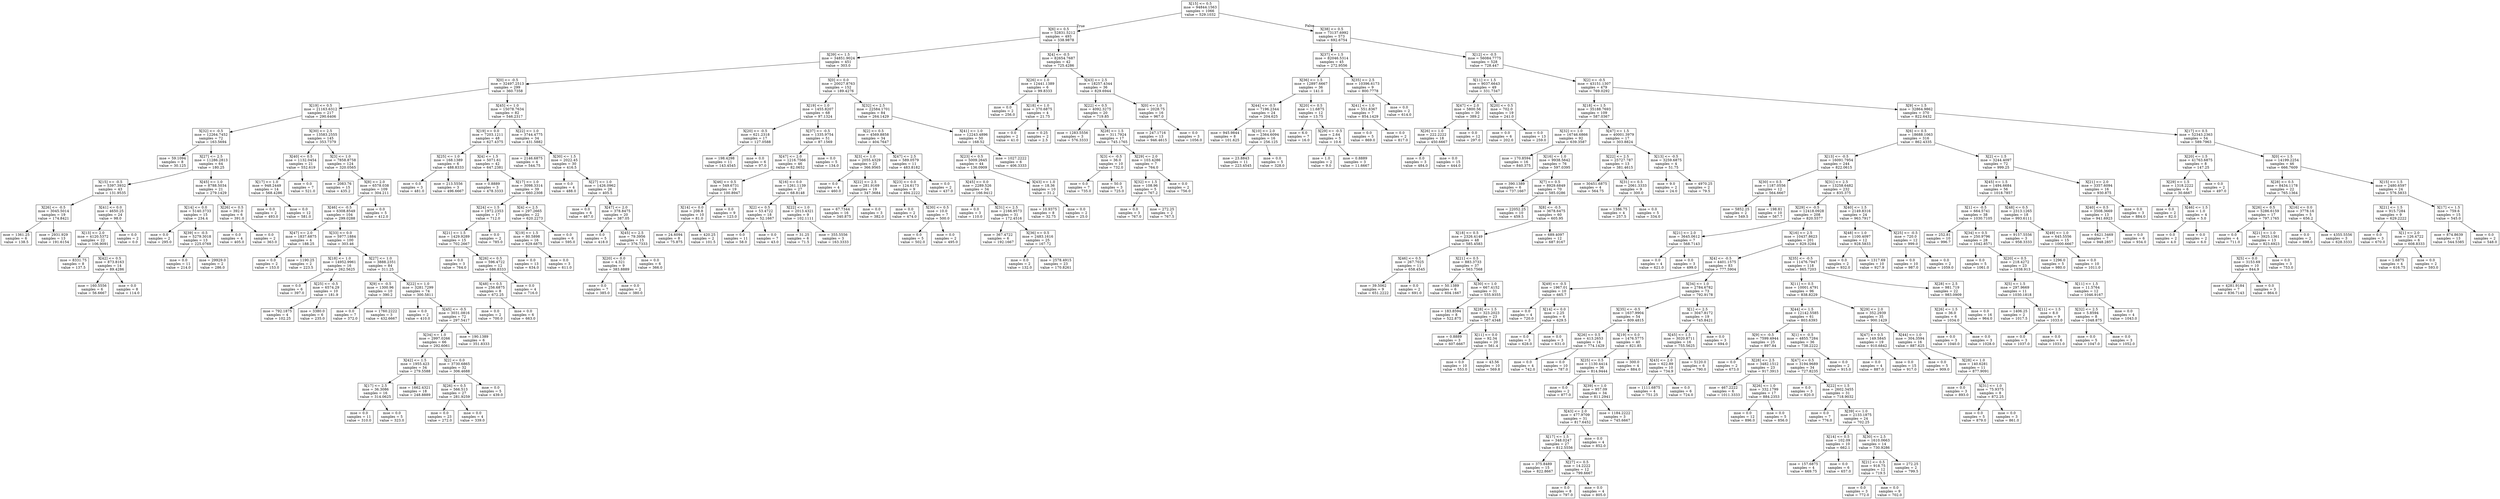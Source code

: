 digraph Tree {
node [shape=box] ;
0 [label="X[15] <= 0.5\nmse = 94844.1563\nsamples = 1066\nvalue = 529.1032"] ;
1 [label="X[6] <= 0.5\nmse = 52831.5212\nsamples = 493\nvalue = 338.9878"] ;
0 -> 1 [labeldistance=2.5, labelangle=45, headlabel="True"] ;
2 [label="X[39] <= 1.5\nmse = 34851.9024\nsamples = 451\nvalue = 303.0"] ;
1 -> 2 ;
3 [label="X[0] <= -0.5\nmse = 32497.2513\nsamples = 299\nvalue = 360.7358"] ;
2 -> 3 ;
4 [label="X[19] <= 0.5\nmse = 21163.6312\nsamples = 217\nvalue = 290.6406"] ;
3 -> 4 ;
5 [label="X[32] <= -0.5\nmse = 12264.7452\nsamples = 72\nvalue = 163.5694"] ;
4 -> 5 ;
6 [label="mse = 59.1094\nsamples = 8\nvalue = 30.125"] ;
5 -> 6 ;
7 [label="X[27] <= 2.5\nmse = 11286.2813\nsamples = 64\nvalue = 180.25"] ;
5 -> 7 ;
8 [label="X[15] <= -0.5\nmse = 5397.3932\nsamples = 43\nvalue = 131.9535"] ;
7 -> 8 ;
9 [label="X[26] <= -0.5\nmse = 3045.5014\nsamples = 19\nvalue = 174.8421"] ;
8 -> 9 ;
10 [label="mse = 1361.25\nsamples = 6\nvalue = 138.5"] ;
9 -> 10 ;
11 [label="mse = 2931.929\nsamples = 13\nvalue = 191.6154"] ;
9 -> 11 ;
12 [label="X[41] <= 0.0\nmse = 4650.25\nsamples = 24\nvalue = 98.0"] ;
8 -> 12 ;
13 [label="X[13] <= 2.0\nmse = 4120.5372\nsamples = 22\nvalue = 106.9091"] ;
12 -> 13 ;
14 [label="mse = 8331.75\nsamples = 8\nvalue = 137.5"] ;
13 -> 14 ;
15 [label="X[42] <= 0.5\nmse = 873.8163\nsamples = 14\nvalue = 89.4286"] ;
13 -> 15 ;
16 [label="mse = 160.5556\nsamples = 6\nvalue = 56.6667"] ;
15 -> 16 ;
17 [label="mse = 0.0\nsamples = 8\nvalue = 114.0"] ;
15 -> 17 ;
18 [label="mse = 0.0\nsamples = 2\nvalue = 0.0"] ;
12 -> 18 ;
19 [label="X[45] <= 1.0\nmse = 8788.5034\nsamples = 21\nvalue = 279.1429"] ;
7 -> 19 ;
20 [label="X[14] <= 0.0\nmse = 5140.3733\nsamples = 15\nvalue = 234.4"] ;
19 -> 20 ;
21 [label="mse = 0.0\nsamples = 2\nvalue = 295.0"] ;
20 -> 21 ;
22 [label="X[39] <= -0.5\nmse = 5279.3018\nsamples = 13\nvalue = 225.0769"] ;
20 -> 22 ;
23 [label="mse = 0.0\nsamples = 11\nvalue = 214.0"] ;
22 -> 23 ;
24 [label="mse = 29929.0\nsamples = 2\nvalue = 286.0"] ;
22 -> 24 ;
25 [label="X[26] <= 0.5\nmse = 392.0\nsamples = 6\nvalue = 391.0"] ;
19 -> 25 ;
26 [label="mse = 0.0\nsamples = 4\nvalue = 405.0"] ;
25 -> 26 ;
27 [label="mse = 0.0\nsamples = 2\nvalue = 363.0"] ;
25 -> 27 ;
28 [label="X[30] <= 2.5\nmse = 13583.2555\nsamples = 145\nvalue = 353.7379"] ;
4 -> 28 ;
29 [label="X[40] <= 0.5\nmse = 1132.0454\nsamples = 21\nvalue = 552.619"] ;
28 -> 29 ;
30 [label="X[17] <= 1.0\nmse = 948.2449\nsamples = 14\nvalue = 568.4286"] ;
29 -> 30 ;
31 [label="mse = 0.0\nsamples = 2\nvalue = 493.0"] ;
30 -> 31 ;
32 [label="mse = 0.0\nsamples = 12\nvalue = 581.0"] ;
30 -> 32 ;
33 [label="mse = 0.0\nsamples = 7\nvalue = 521.0"] ;
29 -> 33 ;
34 [label="X[3] <= 1.0\nmse = 7858.8758\nsamples = 124\nvalue = 320.0565"] ;
28 -> 34 ;
35 [label="mse = 2083.76\nsamples = 15\nvalue = 435.2"] ;
34 -> 35 ;
36 [label="X[8] <= 2.0\nmse = 6578.038\nsamples = 109\nvalue = 304.211"] ;
34 -> 36 ;
37 [label="X[46] <= -0.5\nmse = 6308.8549\nsamples = 104\nvalue = 299.0288"] ;
36 -> 37 ;
38 [label="X[47] <= 2.0\nmse = 1837.6875\nsamples = 4\nvalue = 188.25"] ;
37 -> 38 ;
39 [label="mse = 0.0\nsamples = 2\nvalue = 153.0"] ;
38 -> 39 ;
40 [label="mse = 1190.25\nsamples = 2\nvalue = 223.5"] ;
38 -> 40 ;
41 [label="X[33] <= 0.0\nmse = 5977.1884\nsamples = 100\nvalue = 303.46"] ;
37 -> 41 ;
42 [label="X[18] <= 1.0\nmse = 14952.9961\nsamples = 16\nvalue = 262.5625"] ;
41 -> 42 ;
43 [label="mse = 0.0\nsamples = 6\nvalue = 397.0"] ;
42 -> 43 ;
44 [label="X[25] <= -0.5\nmse = 6574.29\nsamples = 10\nvalue = 181.9"] ;
42 -> 44 ;
45 [label="mse = 792.1875\nsamples = 4\nvalue = 102.25"] ;
44 -> 45 ;
46 [label="mse = 3380.0\nsamples = 6\nvalue = 235.0"] ;
44 -> 46 ;
47 [label="X[27] <= 1.0\nmse = 3888.2351\nsamples = 84\nvalue = 311.25"] ;
41 -> 47 ;
48 [label="X[9] <= -0.5\nmse = 1300.96\nsamples = 10\nvalue = 390.2"] ;
47 -> 48 ;
49 [label="mse = 0.0\nsamples = 7\nvalue = 372.0"] ;
48 -> 49 ;
50 [label="mse = 1760.2222\nsamples = 3\nvalue = 432.6667"] ;
48 -> 50 ;
51 [label="X[22] <= 1.0\nmse = 3281.7299\nsamples = 74\nvalue = 300.5811"] ;
47 -> 51 ;
52 [label="mse = 0.0\nsamples = 2\nvalue = 410.0"] ;
51 -> 52 ;
53 [label="X[45] <= -0.5\nmse = 3031.0816\nsamples = 72\nvalue = 297.5417"] ;
51 -> 53 ;
54 [label="X[34] <= 1.0\nmse = 2997.0266\nsamples = 66\nvalue = 292.6061"] ;
53 -> 54 ;
55 [label="X[42] <= 1.5\nmse = 1955.423\nsamples = 34\nvalue = 279.5588"] ;
54 -> 55 ;
56 [label="X[17] <= 2.5\nmse = 36.3086\nsamples = 16\nvalue = 314.0625"] ;
55 -> 56 ;
57 [label="mse = 0.0\nsamples = 11\nvalue = 310.0"] ;
56 -> 57 ;
58 [label="mse = 0.0\nsamples = 5\nvalue = 323.0"] ;
56 -> 58 ;
59 [label="mse = 1662.4321\nsamples = 18\nvalue = 248.8889"] ;
55 -> 59 ;
60 [label="X[2] <= 0.0\nmse = 3730.6865\nsamples = 32\nvalue = 306.4688"] ;
54 -> 60 ;
61 [label="X[26] <= 0.5\nmse = 566.513\nsamples = 27\nvalue = 281.9259"] ;
60 -> 61 ;
62 [label="mse = 0.0\nsamples = 23\nvalue = 272.0"] ;
61 -> 62 ;
63 [label="mse = 0.0\nsamples = 4\nvalue = 339.0"] ;
61 -> 63 ;
64 [label="mse = 0.0\nsamples = 5\nvalue = 439.0"] ;
60 -> 64 ;
65 [label="mse = 190.1389\nsamples = 6\nvalue = 351.8333"] ;
53 -> 65 ;
66 [label="mse = 0.0\nsamples = 5\nvalue = 412.0"] ;
36 -> 66 ;
67 [label="X[45] <= 1.0\nmse = 15078.7634\nsamples = 82\nvalue = 546.2317"] ;
3 -> 67 ;
68 [label="X[19] <= 0.0\nmse = 7203.1211\nsamples = 48\nvalue = 627.4375"] ;
67 -> 68 ;
69 [label="X[25] <= 1.0\nmse = 168.1389\nsamples = 6\nvalue = 488.8333"] ;
68 -> 69 ;
70 [label="mse = 0.0\nsamples = 3\nvalue = 481.0"] ;
69 -> 70 ;
71 [label="mse = 213.5556\nsamples = 3\nvalue = 496.6667"] ;
69 -> 71 ;
72 [label="X[4] <= 1.5\nmse = 5071.61\nsamples = 42\nvalue = 647.2381"] ;
68 -> 72 ;
73 [label="mse = 0.8889\nsamples = 3\nvalue = 478.3333"] ;
72 -> 73 ;
74 [label="X[17] <= 1.0\nmse = 3098.3314\nsamples = 39\nvalue = 660.2308"] ;
72 -> 74 ;
75 [label="X[24] <= 1.5\nmse = 1972.2353\nsamples = 17\nvalue = 712.0"] ;
74 -> 75 ;
76 [label="X[21] <= 1.5\nmse = 1429.9289\nsamples = 15\nvalue = 702.2667"] ;
75 -> 76 ;
77 [label="mse = 0.0\nsamples = 3\nvalue = 764.0"] ;
76 -> 77 ;
78 [label="X[26] <= 0.5\nmse = 596.4722\nsamples = 12\nvalue = 686.8333"] ;
76 -> 78 ;
79 [label="X[48] <= 0.5\nmse = 256.6875\nsamples = 8\nvalue = 672.25"] ;
78 -> 79 ;
80 [label="mse = 0.0\nsamples = 2\nvalue = 700.0"] ;
79 -> 80 ;
81 [label="mse = 0.0\nsamples = 6\nvalue = 663.0"] ;
79 -> 81 ;
82 [label="mse = 0.0\nsamples = 4\nvalue = 716.0"] ;
78 -> 82 ;
83 [label="mse = 0.0\nsamples = 2\nvalue = 785.0"] ;
75 -> 83 ;
84 [label="X[4] <= 2.5\nmse = 297.2665\nsamples = 22\nvalue = 620.2273"] ;
74 -> 84 ;
85 [label="X[19] <= 1.5\nmse = 80.5898\nsamples = 16\nvalue = 629.6875"] ;
84 -> 85 ;
86 [label="mse = 0.0\nsamples = 13\nvalue = 634.0"] ;
85 -> 86 ;
87 [label="mse = 0.0\nsamples = 3\nvalue = 611.0"] ;
85 -> 87 ;
88 [label="mse = 0.0\nsamples = 6\nvalue = 595.0"] ;
84 -> 88 ;
89 [label="X[22] <= 1.0\nmse = 3744.4775\nsamples = 34\nvalue = 431.5882"] ;
67 -> 89 ;
90 [label="mse = 2146.6875\nsamples = 4\nvalue = 544.75"] ;
89 -> 90 ;
91 [label="X[30] <= 1.5\nmse = 2022.45\nsamples = 30\nvalue = 416.5"] ;
89 -> 91 ;
92 [label="mse = 0.0\nsamples = 4\nvalue = 488.0"] ;
91 -> 92 ;
93 [label="X[27] <= 1.0\nmse = 1426.0962\nsamples = 26\nvalue = 405.5"] ;
91 -> 93 ;
94 [label="mse = 0.0\nsamples = 6\nvalue = 467.0"] ;
93 -> 94 ;
95 [label="X[47] <= 2.0\nmse = 378.8475\nsamples = 20\nvalue = 387.05"] ;
93 -> 95 ;
96 [label="mse = 0.0\nsamples = 5\nvalue = 418.0"] ;
95 -> 96 ;
97 [label="X[45] <= 2.5\nmse = 79.3956\nsamples = 15\nvalue = 376.7333"] ;
95 -> 97 ;
98 [label="X[20] <= 0.0\nmse = 4.321\nsamples = 9\nvalue = 383.8889"] ;
97 -> 98 ;
99 [label="mse = 0.0\nsamples = 7\nvalue = 385.0"] ;
98 -> 99 ;
100 [label="mse = 0.0\nsamples = 2\nvalue = 380.0"] ;
98 -> 100 ;
101 [label="mse = 0.0\nsamples = 6\nvalue = 366.0"] ;
97 -> 101 ;
102 [label="X[0] <= 0.0\nmse = 20027.8763\nsamples = 152\nvalue = 189.4276"] ;
2 -> 102 ;
103 [label="X[19] <= 1.0\nmse = 1455.8207\nsamples = 68\nvalue = 97.1324"] ;
102 -> 103 ;
104 [label="X[20] <= -0.5\nmse = 621.2318\nsamples = 17\nvalue = 127.0588"] ;
103 -> 104 ;
105 [label="mse = 198.4298\nsamples = 11\nvalue = 143.4545"] ;
104 -> 105 ;
106 [label="mse = 0.0\nsamples = 6\nvalue = 97.0"] ;
104 -> 106 ;
107 [label="X[37] <= -0.5\nmse = 1335.9754\nsamples = 51\nvalue = 87.1569"] ;
103 -> 107 ;
108 [label="X[47] <= 2.0\nmse = 1216.7566\nsamples = 46\nvalue = 82.0652"] ;
107 -> 108 ;
109 [label="X[46] <= 0.5\nmse = 549.6731\nsamples = 19\nvalue = 100.8947"] ;
108 -> 109 ;
110 [label="X[14] <= 0.0\nmse = 208.8\nsamples = 10\nvalue = 81.0"] ;
109 -> 110 ;
111 [label="mse = 24.6094\nsamples = 8\nvalue = 75.875"] ;
110 -> 111 ;
112 [label="mse = 420.25\nsamples = 2\nvalue = 101.5"] ;
110 -> 112 ;
113 [label="mse = 0.0\nsamples = 9\nvalue = 123.0"] ;
109 -> 113 ;
114 [label="X[16] <= 0.0\nmse = 1261.1139\nsamples = 27\nvalue = 68.8148"] ;
108 -> 114 ;
115 [label="X[2] <= 0.5\nmse = 53.4722\nsamples = 18\nvalue = 52.1667"] ;
114 -> 115 ;
116 [label="mse = 0.0\nsamples = 11\nvalue = 58.0"] ;
115 -> 116 ;
117 [label="mse = 0.0\nsamples = 7\nvalue = 43.0"] ;
115 -> 117 ;
118 [label="X[22] <= 1.0\nmse = 2013.4321\nsamples = 9\nvalue = 102.1111"] ;
114 -> 118 ;
119 [label="mse = 31.25\nsamples = 6\nvalue = 71.5"] ;
118 -> 119 ;
120 [label="mse = 355.5556\nsamples = 3\nvalue = 163.3333"] ;
118 -> 120 ;
121 [label="mse = 0.0\nsamples = 5\nvalue = 134.0"] ;
107 -> 121 ;
122 [label="X[32] <= 2.5\nmse = 22584.1701\nsamples = 84\nvalue = 264.1429"] ;
102 -> 122 ;
123 [label="X[2] <= 0.5\nmse = 4569.8858\nsamples = 34\nvalue = 404.7647"] ;
122 -> 123 ;
124 [label="X[3] <= 1.0\nmse = 2055.4329\nsamples = 23\nvalue = 366.9565"] ;
123 -> 124 ;
125 [label="mse = 0.0\nsamples = 4\nvalue = 460.0"] ;
124 -> 125 ;
126 [label="X[22] <= 2.5\nmse = 281.9169\nsamples = 19\nvalue = 347.3684"] ;
124 -> 126 ;
127 [label="mse = 67.7344\nsamples = 16\nvalue = 340.875"] ;
126 -> 127 ;
128 [label="mse = 0.0\nsamples = 3\nvalue = 382.0"] ;
126 -> 128 ;
129 [label="X[47] <= 2.5\nmse = 589.0579\nsamples = 11\nvalue = 483.8182"] ;
123 -> 129 ;
130 [label="X[23] <= 0.0\nmse = 124.6173\nsamples = 9\nvalue = 494.2222"] ;
129 -> 130 ;
131 [label="mse = 0.0\nsamples = 2\nvalue = 474.0"] ;
130 -> 131 ;
132 [label="X[30] <= 0.5\nmse = 10.0\nsamples = 7\nvalue = 500.0"] ;
130 -> 132 ;
133 [label="mse = 0.0\nsamples = 5\nvalue = 502.0"] ;
132 -> 133 ;
134 [label="mse = 0.0\nsamples = 2\nvalue = 495.0"] ;
132 -> 134 ;
135 [label="mse = 0.0\nsamples = 2\nvalue = 437.0"] ;
129 -> 135 ;
136 [label="X[41] <= 1.0\nmse = 12243.4896\nsamples = 50\nvalue = 168.52"] ;
122 -> 136 ;
137 [label="X[23] <= 0.5\nmse = 5009.2645\nsamples = 44\nvalue = 136.0909"] ;
136 -> 137 ;
138 [label="X[45] <= 0.0\nmse = 2289.526\nsamples = 34\nvalue = 166.9412"] ;
137 -> 138 ;
139 [label="mse = 0.0\nsamples = 3\nvalue = 110.0"] ;
138 -> 139 ;
140 [label="X[31] <= 2.5\nmse = 2166.9573\nsamples = 31\nvalue = 172.4516"] ;
138 -> 140 ;
141 [label="mse = 367.4722\nsamples = 6\nvalue = 192.1667"] ;
140 -> 141 ;
142 [label="X[36] <= 0.5\nmse = 2483.1616\nsamples = 25\nvalue = 167.72"] ;
140 -> 142 ;
143 [label="mse = 0.0\nsamples = 2\nvalue = 132.0"] ;
142 -> 143 ;
144 [label="mse = 2578.4915\nsamples = 23\nvalue = 170.8261"] ;
142 -> 144 ;
145 [label="X[43] <= 1.0\nmse = 18.36\nsamples = 10\nvalue = 31.2"] ;
137 -> 145 ;
146 [label="mse = 10.9375\nsamples = 8\nvalue = 32.75"] ;
145 -> 146 ;
147 [label="mse = 0.0\nsamples = 2\nvalue = 25.0"] ;
145 -> 147 ;
148 [label="mse = 1027.2222\nsamples = 6\nvalue = 406.3333"] ;
136 -> 148 ;
149 [label="X[4] <= -0.5\nmse = 82654.7687\nsamples = 42\nvalue = 725.4286"] ;
1 -> 149 ;
150 [label="X[26] <= 1.0\nmse = 12441.1389\nsamples = 6\nvalue = 99.8333"] ;
149 -> 150 ;
151 [label="mse = 0.0\nsamples = 2\nvalue = 256.0"] ;
150 -> 151 ;
152 [label="X[18] <= 1.0\nmse = 370.6875\nsamples = 4\nvalue = 21.75"] ;
150 -> 152 ;
153 [label="mse = 0.0\nsamples = 2\nvalue = 41.0"] ;
152 -> 153 ;
154 [label="mse = 0.25\nsamples = 2\nvalue = 2.5"] ;
152 -> 154 ;
155 [label="X[43] <= 2.5\nmse = 18257.4344\nsamples = 36\nvalue = 829.6944"] ;
149 -> 155 ;
156 [label="X[22] <= 0.5\nmse = 4092.3275\nsamples = 20\nvalue = 719.85"] ;
155 -> 156 ;
157 [label="mse = 1283.5556\nsamples = 3\nvalue = 576.3333"] ;
156 -> 157 ;
158 [label="X[28] <= 1.5\nmse = 311.7924\nsamples = 17\nvalue = 745.1765"] ;
156 -> 158 ;
159 [label="X[3] <= -0.5\nmse = 36.0\nsamples = 10\nvalue = 732.0"] ;
158 -> 159 ;
160 [label="mse = 0.0\nsamples = 7\nvalue = 735.0"] ;
159 -> 160 ;
161 [label="mse = 50.0\nsamples = 3\nvalue = 725.0"] ;
159 -> 161 ;
162 [label="X[29] <= 2.0\nmse = 103.4286\nsamples = 7\nvalue = 764.0"] ;
158 -> 162 ;
163 [label="X[32] <= 1.5\nmse = 108.96\nsamples = 5\nvalue = 767.2"] ;
162 -> 163 ;
164 [label="mse = 0.0\nsamples = 3\nvalue = 767.0"] ;
163 -> 164 ;
165 [label="mse = 272.25\nsamples = 2\nvalue = 767.5"] ;
163 -> 165 ;
166 [label="mse = 0.0\nsamples = 2\nvalue = 756.0"] ;
162 -> 166 ;
167 [label="X[0] <= 1.0\nmse = 2028.75\nsamples = 16\nvalue = 967.0"] ;
155 -> 167 ;
168 [label="mse = 247.1716\nsamples = 13\nvalue = 946.4615"] ;
167 -> 168 ;
169 [label="mse = 0.0\nsamples = 3\nvalue = 1056.0"] ;
167 -> 169 ;
170 [label="X[38] <= 0.5\nmse = 73137.6992\nsamples = 573\nvalue = 692.6754"] ;
0 -> 170 [labeldistance=2.5, labelangle=-45, headlabel="False"] ;
171 [label="X[37] <= 1.5\nmse = 82046.5314\nsamples = 45\nvalue = 272.9556"] ;
170 -> 171 ;
172 [label="X[36] <= 1.5\nmse = 12897.6667\nsamples = 36\nvalue = 141.0"] ;
171 -> 172 ;
173 [label="X[44] <= -0.5\nmse = 7196.2344\nsamples = 24\nvalue = 204.625"] ;
172 -> 173 ;
174 [label="mse = 945.9844\nsamples = 8\nvalue = 101.625"] ;
173 -> 174 ;
175 [label="X[10] <= 2.0\nmse = 2364.6094\nsamples = 16\nvalue = 256.125"] ;
173 -> 175 ;
176 [label="mse = 23.8843\nsamples = 11\nvalue = 223.4545"] ;
175 -> 176 ;
177 [label="mse = 0.0\nsamples = 5\nvalue = 328.0"] ;
175 -> 177 ;
178 [label="X[20] <= 0.5\nmse = 11.6875\nsamples = 12\nvalue = 13.75"] ;
172 -> 178 ;
179 [label="mse = 6.0\nsamples = 7\nvalue = 16.0"] ;
178 -> 179 ;
180 [label="X[29] <= -0.5\nmse = 2.64\nsamples = 5\nvalue = 10.6"] ;
178 -> 180 ;
181 [label="mse = 1.0\nsamples = 2\nvalue = 9.0"] ;
180 -> 181 ;
182 [label="mse = 0.8889\nsamples = 3\nvalue = 11.6667"] ;
180 -> 182 ;
183 [label="X[35] <= 2.5\nmse = 10396.6173\nsamples = 9\nvalue = 800.7778"] ;
171 -> 183 ;
184 [label="X[41] <= 1.0\nmse = 551.8367\nsamples = 7\nvalue = 854.1429"] ;
183 -> 184 ;
185 [label="mse = 0.0\nsamples = 5\nvalue = 869.0"] ;
184 -> 185 ;
186 [label="mse = 0.0\nsamples = 2\nvalue = 817.0"] ;
184 -> 186 ;
187 [label="mse = 0.0\nsamples = 2\nvalue = 614.0"] ;
183 -> 187 ;
188 [label="X[12] <= -0.5\nmse = 56084.7775\nsamples = 528\nvalue = 728.447"] ;
170 -> 188 ;
189 [label="X[11] <= 1.5\nmse = 9037.6643\nsamples = 49\nvalue = 331.7347"] ;
188 -> 189 ;
190 [label="X[47] <= 2.0\nmse = 5800.56\nsamples = 30\nvalue = 389.2"] ;
189 -> 190 ;
191 [label="X[26] <= 1.0\nmse = 222.2222\nsamples = 18\nvalue = 450.6667"] ;
190 -> 191 ;
192 [label="mse = 0.0\nsamples = 3\nvalue = 484.0"] ;
191 -> 192 ;
193 [label="mse = 0.0\nsamples = 15\nvalue = 444.0"] ;
191 -> 193 ;
194 [label="mse = 0.0\nsamples = 12\nvalue = 297.0"] ;
190 -> 194 ;
195 [label="X[20] <= 0.5\nmse = 702.0\nsamples = 19\nvalue = 241.0"] ;
189 -> 195 ;
196 [label="mse = 0.0\nsamples = 6\nvalue = 202.0"] ;
195 -> 196 ;
197 [label="mse = 0.0\nsamples = 13\nvalue = 259.0"] ;
195 -> 197 ;
198 [label="X[2] <= -0.5\nmse = 43151.1307\nsamples = 479\nvalue = 769.0292"] ;
188 -> 198 ;
199 [label="X[18] <= 1.5\nmse = 35188.7693\nsamples = 109\nvalue = 587.0367"] ;
198 -> 199 ;
200 [label="X[32] <= 1.0\nmse = 16746.6866\nsamples = 92\nvalue = 639.3587"] ;
199 -> 200 ;
201 [label="mse = 170.8594\nsamples = 16\nvalue = 840.375"] ;
200 -> 201 ;
202 [label="X[16] <= 1.0\nmse = 9938.5642\nsamples = 76\nvalue = 597.0395"] ;
200 -> 202 ;
203 [label="mse = 390.1389\nsamples = 6\nvalue = 737.1667"] ;
202 -> 203 ;
204 [label="X[7] <= 0.5\nmse = 8929.6849\nsamples = 70\nvalue = 585.0286"] ;
202 -> 204 ;
205 [label="mse = 22052.25\nsamples = 10\nvalue = 459.5"] ;
204 -> 205 ;
206 [label="X[8] <= -0.5\nmse = 3678.6475\nsamples = 60\nvalue = 605.95"] ;
204 -> 206 ;
207 [label="X[18] <= 0.5\nmse = 2326.4149\nsamples = 48\nvalue = 585.4583"] ;
206 -> 207 ;
208 [label="X[46] <= 0.5\nmse = 267.7025\nsamples = 11\nvalue = 658.4545"] ;
207 -> 208 ;
209 [label="mse = 39.5062\nsamples = 9\nvalue = 651.2222"] ;
208 -> 209 ;
210 [label="mse = 0.0\nsamples = 2\nvalue = 691.0"] ;
208 -> 210 ;
211 [label="X[21] <= 0.5\nmse = 883.3733\nsamples = 37\nvalue = 563.7568"] ;
207 -> 211 ;
212 [label="mse = 50.1389\nsamples = 6\nvalue = 604.1667"] ;
211 -> 212 ;
213 [label="X[30] <= 1.0\nmse = 667.4152\nsamples = 31\nvalue = 555.9355"] ;
211 -> 213 ;
214 [label="mse = 183.8594\nsamples = 8\nvalue = 522.875"] ;
213 -> 214 ;
215 [label="X[28] <= 1.5\nmse = 323.2023\nsamples = 23\nvalue = 567.4348"] ;
213 -> 215 ;
216 [label="mse = 0.8889\nsamples = 3\nvalue = 607.6667"] ;
215 -> 216 ;
217 [label="X[11] <= 0.0\nmse = 92.34\nsamples = 20\nvalue = 561.4"] ;
215 -> 217 ;
218 [label="mse = 0.0\nsamples = 10\nvalue = 553.0"] ;
217 -> 218 ;
219 [label="mse = 43.56\nsamples = 10\nvalue = 569.8"] ;
217 -> 219 ;
220 [label="mse = 689.4097\nsamples = 12\nvalue = 687.9167"] ;
206 -> 220 ;
221 [label="X[47] <= 1.5\nmse = 40001.3979\nsamples = 17\nvalue = 303.8824"] ;
199 -> 221 ;
222 [label="X[22] <= 2.5\nmse = 25727.787\nsamples = 13\nvalue = 381.4615"] ;
221 -> 222 ;
223 [label="mse = 30451.6875\nsamples = 4\nvalue = 564.75"] ;
222 -> 223 ;
224 [label="X[31] <= 0.5\nmse = 2061.3333\nsamples = 9\nvalue = 300.0"] ;
222 -> 224 ;
225 [label="mse = 1386.75\nsamples = 4\nvalue = 257.5"] ;
224 -> 225 ;
226 [label="mse = 0.0\nsamples = 5\nvalue = 334.0"] ;
224 -> 226 ;
227 [label="X[13] <= -0.5\nmse = 3259.6875\nsamples = 4\nvalue = 51.75"] ;
221 -> 227 ;
228 [label="mse = 9.0\nsamples = 2\nvalue = 24.0"] ;
227 -> 228 ;
229 [label="mse = 4970.25\nsamples = 2\nvalue = 79.5"] ;
227 -> 229 ;
230 [label="X[9] <= 1.5\nmse = 32864.9862\nsamples = 370\nvalue = 822.6432"] ;
198 -> 230 ;
231 [label="X[6] <= 0.5\nmse = 18688.1063\nsamples = 316\nvalue = 862.4335"] ;
230 -> 231 ;
232 [label="X[13] <= -0.5\nmse = 16091.7954\nsamples = 244\nvalue = 822.0615"] ;
231 -> 232 ;
233 [label="X[30] <= 0.5\nmse = 1187.0556\nsamples = 12\nvalue = 564.6667"] ;
232 -> 233 ;
234 [label="mse = 5852.25\nsamples = 2\nvalue = 549.5"] ;
233 -> 234 ;
235 [label="mse = 198.81\nsamples = 10\nvalue = 567.7"] ;
233 -> 235 ;
236 [label="X[31] <= 2.5\nmse = 13258.6482\nsamples = 232\nvalue = 835.375"] ;
232 -> 236 ;
237 [label="X[29] <= -0.5\nmse = 12418.0928\nsamples = 208\nvalue = 820.5577"] ;
236 -> 237 ;
238 [label="X[21] <= 2.0\nmse = 3645.0612\nsamples = 7\nvalue = 568.7143"] ;
237 -> 238 ;
239 [label="mse = 0.0\nsamples = 4\nvalue = 621.0"] ;
238 -> 239 ;
240 [label="mse = 0.0\nsamples = 3\nvalue = 499.0"] ;
238 -> 240 ;
241 [label="X[16] <= 2.5\nmse = 10437.8623\nsamples = 201\nvalue = 829.3284"] ;
237 -> 241 ;
242 [label="X[4] <= -0.5\nmse = 4401.1575\nsamples = 83\nvalue = 777.5904"] ;
241 -> 242 ;
243 [label="X[49] <= -0.5\nmse = 1967.01\nsamples = 10\nvalue = 665.7"] ;
242 -> 243 ;
244 [label="mse = 0.0\nsamples = 4\nvalue = 720.0"] ;
243 -> 244 ;
245 [label="X[14] <= 0.0\nmse = 2.25\nsamples = 6\nvalue = 629.5"] ;
243 -> 245 ;
246 [label="mse = 0.0\nsamples = 3\nvalue = 628.0"] ;
245 -> 246 ;
247 [label="mse = 0.0\nsamples = 3\nvalue = 631.0"] ;
245 -> 247 ;
248 [label="X[34] <= 1.0\nmse = 2784.6782\nsamples = 73\nvalue = 792.9178"] ;
242 -> 248 ;
249 [label="X[35] <= -0.5\nmse = 1637.9904\nsamples = 54\nvalue = 809.4815"] ;
248 -> 249 ;
250 [label="X[26] <= 0.5\nmse = 413.2653\nsamples = 14\nvalue = 774.1429"] ;
249 -> 250 ;
251 [label="mse = 0.0\nsamples = 4\nvalue = 742.0"] ;
250 -> 251 ;
252 [label="mse = 0.0\nsamples = 10\nvalue = 787.0"] ;
250 -> 252 ;
253 [label="X[19] <= 0.0\nmse = 1476.5775\nsamples = 40\nvalue = 821.85"] ;
249 -> 253 ;
254 [label="X[25] <= 0.5\nmse = 1130.4414\nsamples = 36\nvalue = 814.9444"] ;
253 -> 254 ;
255 [label="mse = 0.0\nsamples = 2\nvalue = 877.0"] ;
254 -> 255 ;
256 [label="X[39] <= 1.0\nmse = 957.09\nsamples = 34\nvalue = 811.2941"] ;
254 -> 256 ;
257 [label="X[43] <= 2.0\nmse = 477.9709\nsamples = 31\nvalue = 817.6452"] ;
256 -> 257 ;
258 [label="X[17] <= 1.5\nmse = 348.0247\nsamples = 27\nvalue = 812.5556"] ;
257 -> 258 ;
259 [label="mse = 375.8489\nsamples = 15\nvalue = 822.8667"] ;
258 -> 259 ;
260 [label="X[27] <= 0.5\nmse = 14.2222\nsamples = 12\nvalue = 799.6667"] ;
258 -> 260 ;
261 [label="mse = 0.0\nsamples = 8\nvalue = 797.0"] ;
260 -> 261 ;
262 [label="mse = 0.0\nsamples = 4\nvalue = 805.0"] ;
260 -> 262 ;
263 [label="mse = 0.0\nsamples = 4\nvalue = 852.0"] ;
257 -> 263 ;
264 [label="mse = 1184.2222\nsamples = 3\nvalue = 745.6667"] ;
256 -> 264 ;
265 [label="mse = 300.0\nsamples = 4\nvalue = 884.0"] ;
253 -> 265 ;
266 [label="X[1] <= 2.5\nmse = 3047.8172\nsamples = 19\nvalue = 745.8421"] ;
248 -> 266 ;
267 [label="X[45] <= 1.5\nmse = 3020.8711\nsamples = 16\nvalue = 755.5625"] ;
266 -> 267 ;
268 [label="X[43] <= 2.0\nmse = 622.89\nsamples = 10\nvalue = 734.9"] ;
267 -> 268 ;
269 [label="mse = 1111.6875\nsamples = 4\nvalue = 751.25"] ;
268 -> 269 ;
270 [label="mse = 0.0\nsamples = 6\nvalue = 724.0"] ;
268 -> 270 ;
271 [label="mse = 5120.0\nsamples = 6\nvalue = 790.0"] ;
267 -> 271 ;
272 [label="mse = 0.0\nsamples = 3\nvalue = 694.0"] ;
266 -> 272 ;
273 [label="X[35] <= -0.5\nmse = 11476.7947\nsamples = 118\nvalue = 865.7203"] ;
241 -> 273 ;
274 [label="X[11] <= 0.5\nmse = 10001.4791\nsamples = 96\nvalue = 838.8229"] ;
273 -> 274 ;
275 [label="X[44] <= 1.5\nmse = 12142.5585\nsamples = 61\nvalue = 803.6393"] ;
274 -> 275 ;
276 [label="X[9] <= -0.5\nmse = 7599.4944\nsamples = 25\nvalue = 897.84"] ;
275 -> 276 ;
277 [label="mse = 0.0\nsamples = 2\nvalue = 673.0"] ;
276 -> 277 ;
278 [label="X[28] <= 2.5\nmse = 3482.1512\nsamples = 23\nvalue = 917.3913"] ;
276 -> 278 ;
279 [label="mse = 467.2222\nsamples = 6\nvalue = 1011.3333"] ;
278 -> 279 ;
280 [label="X[26] <= 1.0\nmse = 332.1799\nsamples = 17\nvalue = 884.2353"] ;
278 -> 280 ;
281 [label="mse = 0.0\nsamples = 12\nvalue = 896.0"] ;
280 -> 281 ;
282 [label="mse = 0.0\nsamples = 5\nvalue = 856.0"] ;
280 -> 282 ;
283 [label="X[1] <= -0.5\nmse = 4855.7284\nsamples = 36\nvalue = 738.2222"] ;
275 -> 283 ;
284 [label="X[47] <= 0.5\nmse = 3194.9689\nsamples = 34\nvalue = 727.8235"] ;
283 -> 284 ;
285 [label="mse = 0.0\nsamples = 3\nvalue = 820.0"] ;
284 -> 285 ;
286 [label="X[22] <= 1.5\nmse = 2602.3455\nsamples = 31\nvalue = 718.9032"] ;
284 -> 286 ;
287 [label="mse = 0.0\nsamples = 7\nvalue = 776.0"] ;
286 -> 287 ;
288 [label="X[39] <= 1.0\nmse = 2133.1875\nsamples = 24\nvalue = 702.25"] ;
286 -> 288 ;
289 [label="X[14] <= 0.5\nmse = 102.09\nsamples = 10\nvalue = 662.1"] ;
288 -> 289 ;
290 [label="mse = 157.6875\nsamples = 4\nvalue = 669.75"] ;
289 -> 290 ;
291 [label="mse = 0.0\nsamples = 6\nvalue = 657.0"] ;
289 -> 291 ;
292 [label="X[30] <= 2.5\nmse = 1610.0663\nsamples = 14\nvalue = 730.9286"] ;
288 -> 292 ;
293 [label="X[21] <= 0.5\nmse = 918.75\nsamples = 12\nvalue = 719.5"] ;
292 -> 293 ;
294 [label="mse = 0.0\nsamples = 3\nvalue = 772.0"] ;
293 -> 294 ;
295 [label="mse = 0.0\nsamples = 9\nvalue = 702.0"] ;
293 -> 295 ;
296 [label="mse = 272.25\nsamples = 2\nvalue = 799.5"] ;
292 -> 296 ;
297 [label="mse = 0.0\nsamples = 2\nvalue = 915.0"] ;
283 -> 297 ;
298 [label="X[29] <= 2.0\nmse = 352.2939\nsamples = 35\nvalue = 900.1429"] ;
274 -> 298 ;
299 [label="X[47] <= 0.5\nmse = 149.5845\nsamples = 19\nvalue = 910.6842"] ;
298 -> 299 ;
300 [label="mse = 0.0\nsamples = 4\nvalue = 887.0"] ;
299 -> 300 ;
301 [label="mse = 0.0\nsamples = 15\nvalue = 917.0"] ;
299 -> 301 ;
302 [label="X[44] <= 1.0\nmse = 304.3594\nsamples = 16\nvalue = 887.625"] ;
298 -> 302 ;
303 [label="mse = 0.0\nsamples = 5\nvalue = 909.0"] ;
302 -> 303 ;
304 [label="X[28] <= 1.0\nmse = 140.6281\nsamples = 11\nvalue = 877.9091"] ;
302 -> 304 ;
305 [label="mse = 0.0\nsamples = 3\nvalue = 893.0"] ;
304 -> 305 ;
306 [label="X[31] <= 1.0\nmse = 75.9375\nsamples = 8\nvalue = 872.25"] ;
304 -> 306 ;
307 [label="mse = 0.0\nsamples = 5\nvalue = 879.0"] ;
306 -> 307 ;
308 [label="mse = 0.0\nsamples = 3\nvalue = 861.0"] ;
306 -> 308 ;
309 [label="X[28] <= 2.5\nmse = 981.719\nsamples = 22\nvalue = 983.0909"] ;
273 -> 309 ;
310 [label="X[26] <= 1.5\nmse = 36.0\nsamples = 6\nvalue = 1034.0"] ;
309 -> 310 ;
311 [label="mse = 0.0\nsamples = 3\nvalue = 1040.0"] ;
310 -> 311 ;
312 [label="mse = 0.0\nsamples = 3\nvalue = 1028.0"] ;
310 -> 312 ;
313 [label="mse = 0.0\nsamples = 16\nvalue = 964.0"] ;
309 -> 313 ;
314 [label="X[40] <= 1.5\nmse = 2149.8316\nsamples = 24\nvalue = 963.7917"] ;
236 -> 314 ;
315 [label="X[48] <= 1.0\nmse = 1100.4097\nsamples = 12\nvalue = 928.5833"] ;
314 -> 315 ;
316 [label="mse = 0.0\nsamples = 2\nvalue = 932.0"] ;
315 -> 316 ;
317 [label="mse = 1317.69\nsamples = 10\nvalue = 927.9"] ;
315 -> 317 ;
318 [label="X[25] <= -0.5\nmse = 720.0\nsamples = 12\nvalue = 999.0"] ;
314 -> 318 ;
319 [label="mse = 0.0\nsamples = 10\nvalue = 987.0"] ;
318 -> 319 ;
320 [label="mse = 0.0\nsamples = 2\nvalue = 1059.0"] ;
318 -> 320 ;
321 [label="X[2] <= 1.5\nmse = 3244.4097\nsamples = 72\nvalue = 999.25"] ;
231 -> 321 ;
322 [label="X[45] <= 1.5\nmse = 1494.6684\nsamples = 56\nvalue = 1018.7857"] ;
321 -> 322 ;
323 [label="X[1] <= -0.5\nmse = 664.5741\nsamples = 38\nvalue = 1030.7105"] ;
322 -> 323 ;
324 [label="mse = 252.81\nsamples = 10\nvalue = 996.7"] ;
323 -> 324 ;
325 [label="X[34] <= 0.5\nmse = 250.9796\nsamples = 28\nvalue = 1042.8571"] ;
323 -> 325 ;
326 [label="mse = 0.0\nsamples = 5\nvalue = 1061.0"] ;
325 -> 326 ;
327 [label="X[20] <= 0.5\nmse = 218.4272\nsamples = 23\nvalue = 1038.913"] ;
325 -> 327 ;
328 [label="X[5] <= 1.5\nmse = 297.9669\nsamples = 11\nvalue = 1030.1818"] ;
327 -> 328 ;
329 [label="mse = 1406.25\nsamples = 2\nvalue = 1017.5"] ;
328 -> 329 ;
330 [label="X[11] <= 1.5\nmse = 8.0\nsamples = 9\nvalue = 1033.0"] ;
328 -> 330 ;
331 [label="mse = 0.0\nsamples = 3\nvalue = 1037.0"] ;
330 -> 331 ;
332 [label="mse = 0.0\nsamples = 6\nvalue = 1031.0"] ;
330 -> 332 ;
333 [label="X[11] <= 1.5\nmse = 11.5764\nsamples = 12\nvalue = 1046.9167"] ;
327 -> 333 ;
334 [label="X[32] <= 2.5\nmse = 5.8594\nsamples = 8\nvalue = 1048.875"] ;
333 -> 334 ;
335 [label="mse = 0.0\nsamples = 5\nvalue = 1047.0"] ;
334 -> 335 ;
336 [label="mse = 0.0\nsamples = 3\nvalue = 1052.0"] ;
334 -> 336 ;
337 [label="mse = 0.0\nsamples = 4\nvalue = 1043.0"] ;
333 -> 337 ;
338 [label="X[48] <= 0.5\nmse = 2313.1265\nsamples = 18\nvalue = 993.6111"] ;
322 -> 338 ;
339 [label="mse = 9157.5556\nsamples = 3\nvalue = 958.3333"] ;
338 -> 339 ;
340 [label="X[49] <= 1.0\nmse = 645.5556\nsamples = 15\nvalue = 1000.6667"] ;
338 -> 340 ;
341 [label="mse = 1296.0\nsamples = 5\nvalue = 980.0"] ;
340 -> 341 ;
342 [label="mse = 0.0\nsamples = 10\nvalue = 1011.0"] ;
340 -> 342 ;
343 [label="X[21] <= 2.0\nmse = 3357.6094\nsamples = 16\nvalue = 930.875"] ;
321 -> 343 ;
344 [label="X[40] <= 0.5\nmse = 3508.3669\nsamples = 13\nvalue = 941.6923"] ;
343 -> 344 ;
345 [label="mse = 6421.3469\nsamples = 7\nvalue = 948.2857"] ;
344 -> 345 ;
346 [label="mse = 0.0\nsamples = 6\nvalue = 934.0"] ;
344 -> 346 ;
347 [label="mse = 0.0\nsamples = 3\nvalue = 884.0"] ;
343 -> 347 ;
348 [label="X[17] <= 0.5\nmse = 52343.2363\nsamples = 54\nvalue = 589.7963"] ;
230 -> 348 ;
349 [label="X[20] <= 1.5\nmse = 41763.6875\nsamples = 8\nvalue = 147.25"] ;
348 -> 349 ;
350 [label="X[29] <= 1.5\nmse = 1318.2222\nsamples = 6\nvalue = 30.6667"] ;
349 -> 350 ;
351 [label="mse = 0.0\nsamples = 2\nvalue = 82.0"] ;
350 -> 351 ;
352 [label="X[46] <= 1.5\nmse = 1.0\nsamples = 4\nvalue = 5.0"] ;
350 -> 352 ;
353 [label="mse = 0.0\nsamples = 2\nvalue = 4.0"] ;
352 -> 353 ;
354 [label="mse = 0.0\nsamples = 2\nvalue = 6.0"] ;
352 -> 354 ;
355 [label="mse = 0.0\nsamples = 2\nvalue = 497.0"] ;
349 -> 355 ;
356 [label="X[0] <= 1.5\nmse = 14199.2254\nsamples = 46\nvalue = 666.7609"] ;
348 -> 356 ;
357 [label="X[28] <= 0.5\nmse = 8434.1178\nsamples = 22\nvalue = 765.1364"] ;
356 -> 357 ;
358 [label="X[26] <= 0.5\nmse = 5286.6159\nsamples = 17\nvalue = 797.1765"] ;
357 -> 358 ;
359 [label="mse = 0.0\nsamples = 4\nvalue = 711.0"] ;
358 -> 359 ;
360 [label="X[21] <= 1.0\nmse = 3925.1361\nsamples = 13\nvalue = 823.6923"] ;
358 -> 360 ;
361 [label="X[5] <= 0.0\nmse = 3153.69\nsamples = 10\nvalue = 844.9"] ;
360 -> 361 ;
362 [label="mse = 4281.9184\nsamples = 7\nvalue = 836.7143"] ;
361 -> 362 ;
363 [label="mse = 0.0\nsamples = 3\nvalue = 864.0"] ;
361 -> 363 ;
364 [label="mse = 0.0\nsamples = 3\nvalue = 753.0"] ;
360 -> 364 ;
365 [label="X[16] <= 0.0\nmse = 3778.16\nsamples = 5\nvalue = 656.2"] ;
357 -> 365 ;
366 [label="mse = 0.0\nsamples = 2\nvalue = 698.0"] ;
365 -> 366 ;
367 [label="mse = 4355.5556\nsamples = 3\nvalue = 628.3333"] ;
365 -> 367 ;
368 [label="X[15] <= 1.5\nmse = 2480.6597\nsamples = 24\nvalue = 576.5833"] ;
356 -> 368 ;
369 [label="X[21] <= 1.5\nmse = 915.7284\nsamples = 9\nvalue = 629.2222"] ;
368 -> 369 ;
370 [label="mse = 0.0\nsamples = 3\nvalue = 670.0"] ;
369 -> 370 ;
371 [label="X[1] <= 2.0\nmse = 126.4722\nsamples = 6\nvalue = 608.8333"] ;
369 -> 371 ;
372 [label="mse = 1.6875\nsamples = 4\nvalue = 616.75"] ;
371 -> 372 ;
373 [label="mse = 0.0\nsamples = 2\nvalue = 593.0"] ;
371 -> 373 ;
374 [label="X[17] <= 1.5\nmse = 759.6\nsamples = 15\nvalue = 545.0"] ;
368 -> 374 ;
375 [label="mse = 874.8639\nsamples = 13\nvalue = 544.5385"] ;
374 -> 375 ;
376 [label="mse = 0.0\nsamples = 2\nvalue = 548.0"] ;
374 -> 376 ;
}